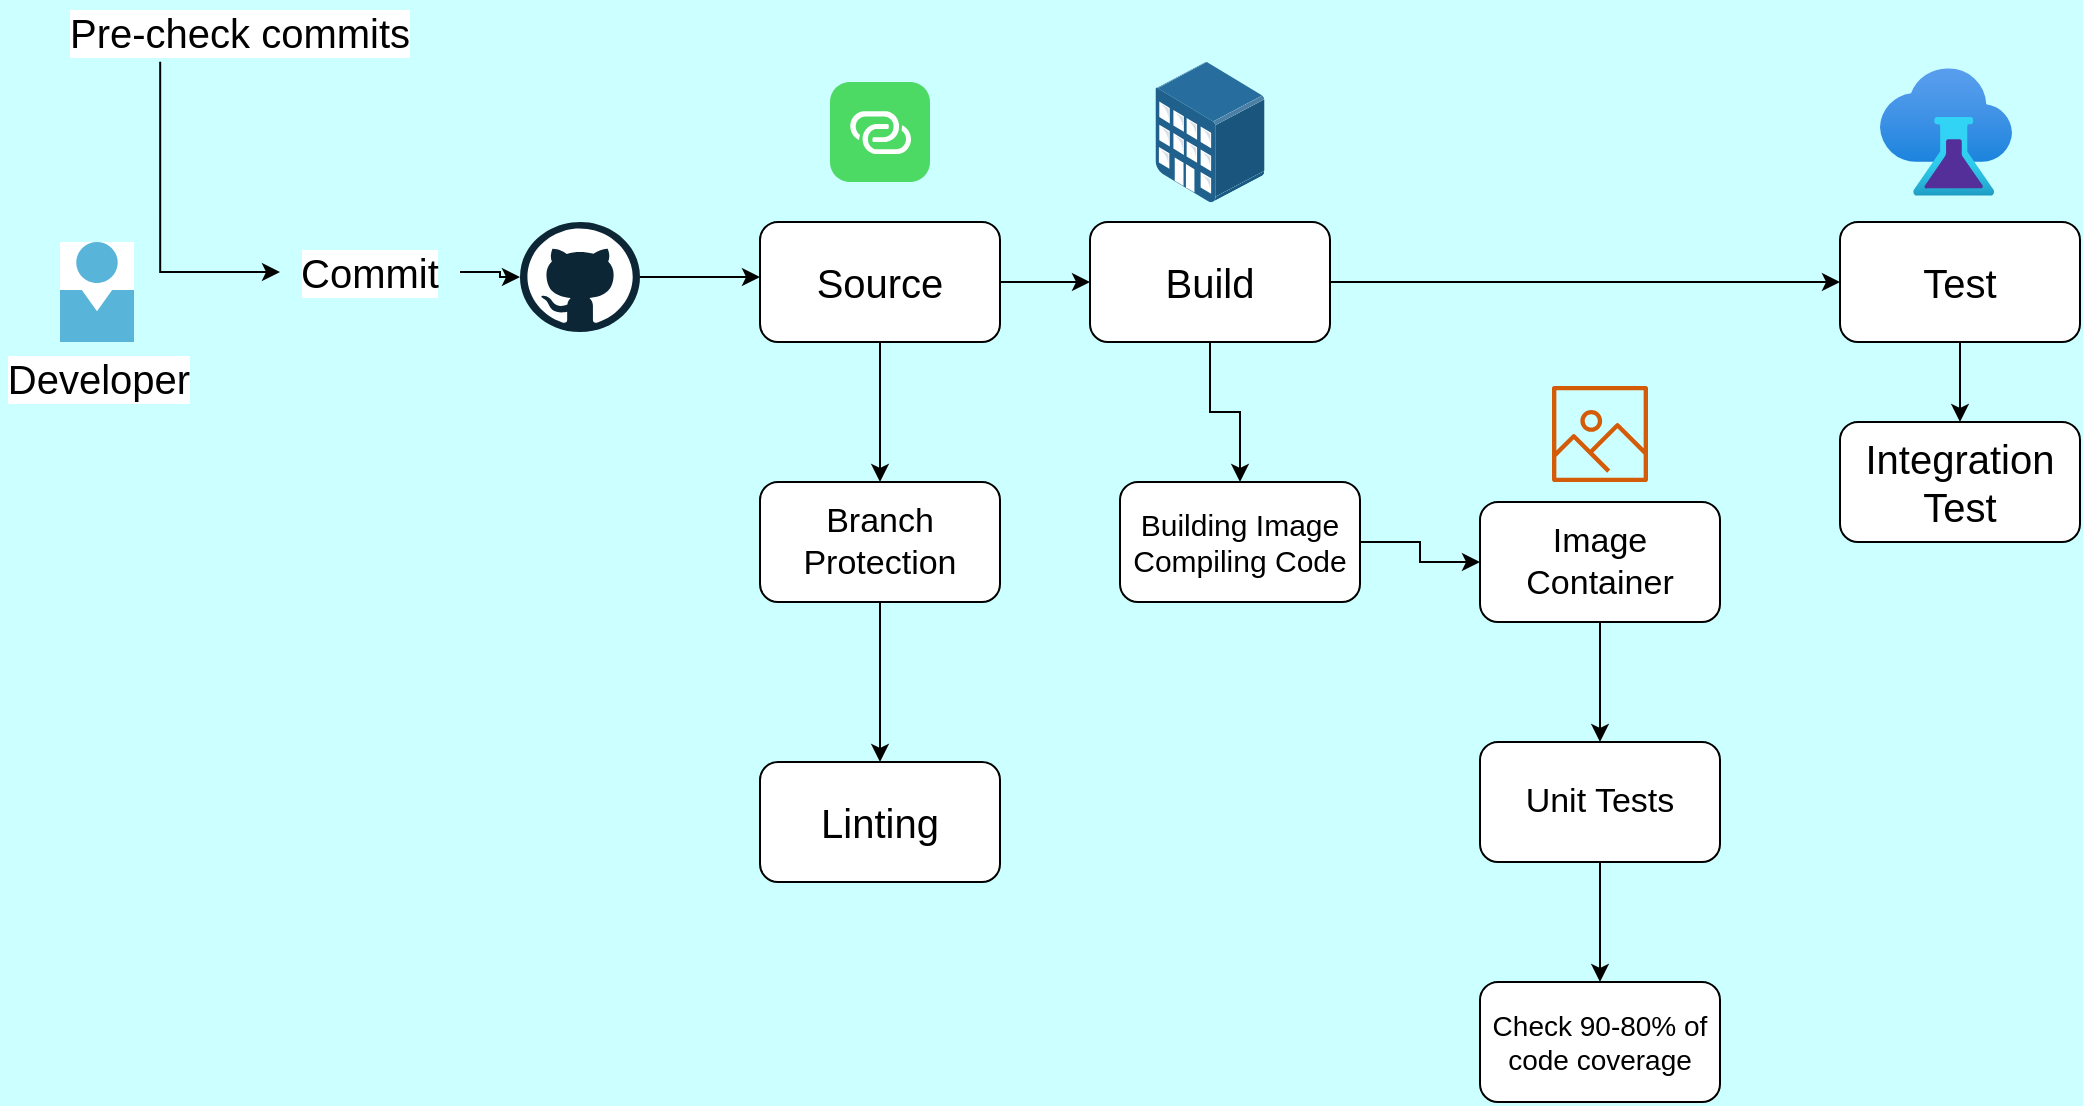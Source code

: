 <mxfile version="20.8.16" type="device"><diagram name="Page-1" id="SMOoM9dTAnQoSbhSrMXH"><mxGraphModel dx="1560" dy="992" grid="1" gridSize="10" guides="1" tooltips="1" connect="1" arrows="1" fold="1" page="1" pageScale="1" pageWidth="1169" pageHeight="827" background="#CCFFFF" math="0" shadow="0"><root><mxCell id="0"/><mxCell id="1" parent="0"/><mxCell id="u_d_3VAxbA9zj5WhRc7R-15" style="edgeStyle=orthogonalEdgeStyle;rounded=0;orthogonalLoop=1;jettySize=auto;html=1;fontSize=20;" edge="1" parent="1" source="u_d_3VAxbA9zj5WhRc7R-1" target="u_d_3VAxbA9zj5WhRc7R-4"><mxGeometry relative="1" as="geometry"/></mxCell><mxCell id="u_d_3VAxbA9zj5WhRc7R-16" style="edgeStyle=orthogonalEdgeStyle;rounded=0;orthogonalLoop=1;jettySize=auto;html=1;fontSize=20;" edge="1" parent="1" source="u_d_3VAxbA9zj5WhRc7R-1" target="u_d_3VAxbA9zj5WhRc7R-2"><mxGeometry relative="1" as="geometry"/></mxCell><mxCell id="u_d_3VAxbA9zj5WhRc7R-1" value="&lt;font style=&quot;font-size: 20px;&quot;&gt;Source&lt;/font&gt;" style="rounded=1;whiteSpace=wrap;html=1;" vertex="1" parent="1"><mxGeometry x="390" y="160" width="120" height="60" as="geometry"/></mxCell><mxCell id="u_d_3VAxbA9zj5WhRc7R-17" style="edgeStyle=orthogonalEdgeStyle;rounded=0;orthogonalLoop=1;jettySize=auto;html=1;entryX=0.5;entryY=0;entryDx=0;entryDy=0;fontSize=20;" edge="1" parent="1" source="u_d_3VAxbA9zj5WhRc7R-2" target="u_d_3VAxbA9zj5WhRc7R-3"><mxGeometry relative="1" as="geometry"/></mxCell><mxCell id="u_d_3VAxbA9zj5WhRc7R-2" value="&lt;font style=&quot;font-size: 17px;&quot;&gt;Branch Protection&lt;/font&gt;" style="rounded=1;whiteSpace=wrap;html=1;" vertex="1" parent="1"><mxGeometry x="390" y="290" width="120" height="60" as="geometry"/></mxCell><mxCell id="u_d_3VAxbA9zj5WhRc7R-3" value="&lt;font style=&quot;font-size: 20px;&quot;&gt;Linting&lt;/font&gt;" style="rounded=1;whiteSpace=wrap;html=1;" vertex="1" parent="1"><mxGeometry x="390" y="430" width="120" height="60" as="geometry"/></mxCell><mxCell id="u_d_3VAxbA9zj5WhRc7R-18" style="edgeStyle=orthogonalEdgeStyle;rounded=0;orthogonalLoop=1;jettySize=auto;html=1;entryX=0.5;entryY=0;entryDx=0;entryDy=0;fontSize=20;" edge="1" parent="1" source="u_d_3VAxbA9zj5WhRc7R-4" target="u_d_3VAxbA9zj5WhRc7R-7"><mxGeometry relative="1" as="geometry"/></mxCell><mxCell id="u_d_3VAxbA9zj5WhRc7R-19" style="edgeStyle=orthogonalEdgeStyle;rounded=0;orthogonalLoop=1;jettySize=auto;html=1;fontSize=20;" edge="1" parent="1" source="u_d_3VAxbA9zj5WhRc7R-4" target="u_d_3VAxbA9zj5WhRc7R-5"><mxGeometry relative="1" as="geometry"/></mxCell><mxCell id="u_d_3VAxbA9zj5WhRc7R-4" value="&lt;font style=&quot;font-size: 20px;&quot;&gt;Build&lt;/font&gt;" style="rounded=1;whiteSpace=wrap;html=1;" vertex="1" parent="1"><mxGeometry x="555" y="160" width="120" height="60" as="geometry"/></mxCell><mxCell id="u_d_3VAxbA9zj5WhRc7R-20" style="edgeStyle=orthogonalEdgeStyle;rounded=0;orthogonalLoop=1;jettySize=auto;html=1;entryX=0.5;entryY=0;entryDx=0;entryDy=0;fontSize=20;" edge="1" parent="1" source="u_d_3VAxbA9zj5WhRc7R-5" target="u_d_3VAxbA9zj5WhRc7R-6"><mxGeometry relative="1" as="geometry"/></mxCell><mxCell id="u_d_3VAxbA9zj5WhRc7R-5" value="&lt;font style=&quot;font-size: 20px;&quot;&gt;Test&lt;/font&gt;" style="rounded=1;whiteSpace=wrap;html=1;" vertex="1" parent="1"><mxGeometry x="930" y="160" width="120" height="60" as="geometry"/></mxCell><mxCell id="u_d_3VAxbA9zj5WhRc7R-6" value="&lt;font style=&quot;font-size: 20px;&quot;&gt;Integration Test&lt;/font&gt;" style="rounded=1;whiteSpace=wrap;html=1;" vertex="1" parent="1"><mxGeometry x="930" y="260" width="120" height="60" as="geometry"/></mxCell><mxCell id="u_d_3VAxbA9zj5WhRc7R-23" style="edgeStyle=orthogonalEdgeStyle;rounded=0;orthogonalLoop=1;jettySize=auto;html=1;fontSize=20;" edge="1" parent="1" source="u_d_3VAxbA9zj5WhRc7R-7" target="u_d_3VAxbA9zj5WhRc7R-8"><mxGeometry relative="1" as="geometry"/></mxCell><mxCell id="u_d_3VAxbA9zj5WhRc7R-7" value="&lt;font style=&quot;font-size: 15px;&quot;&gt;Building Image Compiling Code&lt;/font&gt;" style="rounded=1;whiteSpace=wrap;html=1;" vertex="1" parent="1"><mxGeometry x="570" y="290" width="120" height="60" as="geometry"/></mxCell><mxCell id="u_d_3VAxbA9zj5WhRc7R-21" style="edgeStyle=orthogonalEdgeStyle;rounded=0;orthogonalLoop=1;jettySize=auto;html=1;fontSize=20;" edge="1" parent="1" source="u_d_3VAxbA9zj5WhRc7R-8" target="u_d_3VAxbA9zj5WhRc7R-9"><mxGeometry relative="1" as="geometry"/></mxCell><mxCell id="u_d_3VAxbA9zj5WhRc7R-8" value="&lt;font style=&quot;font-size: 17px;&quot;&gt;Image Container&lt;/font&gt;" style="rounded=1;whiteSpace=wrap;html=1;" vertex="1" parent="1"><mxGeometry x="750" y="300" width="120" height="60" as="geometry"/></mxCell><mxCell id="u_d_3VAxbA9zj5WhRc7R-22" style="edgeStyle=orthogonalEdgeStyle;rounded=0;orthogonalLoop=1;jettySize=auto;html=1;entryX=0.5;entryY=0;entryDx=0;entryDy=0;fontSize=20;" edge="1" parent="1" source="u_d_3VAxbA9zj5WhRc7R-9" target="u_d_3VAxbA9zj5WhRc7R-10"><mxGeometry relative="1" as="geometry"/></mxCell><mxCell id="u_d_3VAxbA9zj5WhRc7R-9" value="Unit Tests" style="rounded=1;whiteSpace=wrap;html=1;fontSize=17;" vertex="1" parent="1"><mxGeometry x="750" y="420" width="120" height="60" as="geometry"/></mxCell><mxCell id="u_d_3VAxbA9zj5WhRc7R-10" value="&lt;font style=&quot;font-size: 14px;&quot;&gt;Check 90-80% of code coverage&lt;/font&gt;" style="rounded=1;whiteSpace=wrap;html=1;" vertex="1" parent="1"><mxGeometry x="750" y="540" width="120" height="60" as="geometry"/></mxCell><mxCell id="u_d_3VAxbA9zj5WhRc7R-11" value="&lt;font style=&quot;font-size: 20px;&quot;&gt;Developer&lt;/font&gt;" style="sketch=0;aspect=fixed;html=1;points=[];align=center;image;fontSize=12;image=img/lib/mscae/Person.svg;imageBackground=default;" vertex="1" parent="1"><mxGeometry x="40" y="170" width="37" height="50" as="geometry"/></mxCell><mxCell id="u_d_3VAxbA9zj5WhRc7R-28" style="edgeStyle=orthogonalEdgeStyle;rounded=0;orthogonalLoop=1;jettySize=auto;html=1;entryX=0;entryY=0.5;entryDx=0;entryDy=0;fontSize=20;" edge="1" parent="1" target="u_d_3VAxbA9zj5WhRc7R-13"><mxGeometry relative="1" as="geometry"><mxPoint x="90.091" y="79.9" as="sourcePoint"/><Array as="points"><mxPoint x="90" y="185"/></Array></mxGeometry></mxCell><mxCell id="u_d_3VAxbA9zj5WhRc7R-12" value="&lt;font style=&quot;font-size: 20px;&quot;&gt;Pre-check commits&lt;/font&gt;" style="text;html=1;strokeColor=none;fillColor=none;align=center;verticalAlign=middle;whiteSpace=wrap;rounded=0;labelBackgroundColor=default;" vertex="1" parent="1"><mxGeometry x="10" y="49.9" width="240" height="30" as="geometry"/></mxCell><mxCell id="u_d_3VAxbA9zj5WhRc7R-30" style="edgeStyle=orthogonalEdgeStyle;rounded=0;orthogonalLoop=1;jettySize=auto;html=1;fontSize=20;" edge="1" parent="1" source="u_d_3VAxbA9zj5WhRc7R-13" target="u_d_3VAxbA9zj5WhRc7R-14"><mxGeometry relative="1" as="geometry"/></mxCell><mxCell id="u_d_3VAxbA9zj5WhRc7R-13" value="&lt;font style=&quot;font-size: 20px;&quot;&gt;Commit&lt;/font&gt;" style="text;html=1;strokeColor=none;fillColor=none;align=center;verticalAlign=middle;whiteSpace=wrap;rounded=0;labelBackgroundColor=default;" vertex="1" parent="1"><mxGeometry x="150" y="170" width="90" height="30" as="geometry"/></mxCell><mxCell id="u_d_3VAxbA9zj5WhRc7R-29" value="" style="edgeStyle=orthogonalEdgeStyle;rounded=0;orthogonalLoop=1;jettySize=auto;html=1;fontSize=20;" edge="1" parent="1" source="u_d_3VAxbA9zj5WhRc7R-14" target="u_d_3VAxbA9zj5WhRc7R-1"><mxGeometry relative="1" as="geometry"><Array as="points"><mxPoint x="420" y="190"/><mxPoint x="420" y="190"/></Array></mxGeometry></mxCell><mxCell id="u_d_3VAxbA9zj5WhRc7R-14" value="" style="dashed=0;outlineConnect=0;html=1;align=center;labelPosition=center;verticalLabelPosition=bottom;verticalAlign=top;shape=mxgraph.weblogos.github" vertex="1" parent="1"><mxGeometry x="270" y="160" width="60" height="55" as="geometry"/></mxCell><mxCell id="u_d_3VAxbA9zj5WhRc7R-24" value="" style="html=1;strokeWidth=1;shadow=0;dashed=0;shape=mxgraph.ios7.misc.link;fillColor=#4CDA64;strokeColor=none;buttonText=;strokeColor2=#222222;fontColor=#222222;fontSize=8;verticalLabelPosition=bottom;verticalAlign=top;align=center;sketch=0;" vertex="1" parent="1"><mxGeometry x="425" y="90" width="50" height="50" as="geometry"/></mxCell><mxCell id="u_d_3VAxbA9zj5WhRc7R-25" value="" style="points=[];aspect=fixed;html=1;align=center;shadow=0;dashed=0;image;image=img/lib/allied_telesis/buildings/Medium_Business_Building.svg;fontSize=20;" vertex="1" parent="1"><mxGeometry x="587.7" y="79.9" width="54.6" height="70.2" as="geometry"/></mxCell><mxCell id="u_d_3VAxbA9zj5WhRc7R-26" value="" style="aspect=fixed;html=1;points=[];align=center;image;fontSize=12;image=img/lib/azure2/devops/DevTest_Labs.svg;" vertex="1" parent="1"><mxGeometry x="950" y="83" width="66" height="64" as="geometry"/></mxCell><mxCell id="u_d_3VAxbA9zj5WhRc7R-31" value="" style="sketch=0;outlineConnect=0;fontColor=#232F3E;gradientColor=none;fillColor=#D45B07;strokeColor=none;dashed=0;verticalLabelPosition=bottom;verticalAlign=top;align=center;html=1;fontSize=12;fontStyle=0;aspect=fixed;pointerEvents=1;shape=mxgraph.aws4.container_registry_image;labelBackgroundColor=default;" vertex="1" parent="1"><mxGeometry x="786" y="242" width="48" height="48" as="geometry"/></mxCell></root></mxGraphModel></diagram></mxfile>